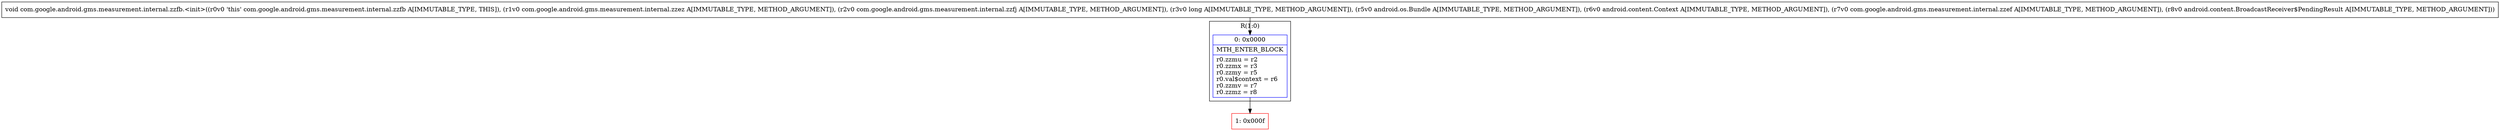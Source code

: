 digraph "CFG forcom.google.android.gms.measurement.internal.zzfb.\<init\>(Lcom\/google\/android\/gms\/measurement\/internal\/zzez;Lcom\/google\/android\/gms\/measurement\/internal\/zzfj;JLandroid\/os\/Bundle;Landroid\/content\/Context;Lcom\/google\/android\/gms\/measurement\/internal\/zzef;Landroid\/content\/BroadcastReceiver$PendingResult;)V" {
subgraph cluster_Region_270802866 {
label = "R(1:0)";
node [shape=record,color=blue];
Node_0 [shape=record,label="{0\:\ 0x0000|MTH_ENTER_BLOCK\l|r0.zzmu = r2\lr0.zzmx = r3\lr0.zzmy = r5\lr0.val$context = r6\lr0.zzmv = r7\lr0.zzmz = r8\l}"];
}
Node_1 [shape=record,color=red,label="{1\:\ 0x000f}"];
MethodNode[shape=record,label="{void com.google.android.gms.measurement.internal.zzfb.\<init\>((r0v0 'this' com.google.android.gms.measurement.internal.zzfb A[IMMUTABLE_TYPE, THIS]), (r1v0 com.google.android.gms.measurement.internal.zzez A[IMMUTABLE_TYPE, METHOD_ARGUMENT]), (r2v0 com.google.android.gms.measurement.internal.zzfj A[IMMUTABLE_TYPE, METHOD_ARGUMENT]), (r3v0 long A[IMMUTABLE_TYPE, METHOD_ARGUMENT]), (r5v0 android.os.Bundle A[IMMUTABLE_TYPE, METHOD_ARGUMENT]), (r6v0 android.content.Context A[IMMUTABLE_TYPE, METHOD_ARGUMENT]), (r7v0 com.google.android.gms.measurement.internal.zzef A[IMMUTABLE_TYPE, METHOD_ARGUMENT]), (r8v0 android.content.BroadcastReceiver$PendingResult A[IMMUTABLE_TYPE, METHOD_ARGUMENT])) }"];
MethodNode -> Node_0;
Node_0 -> Node_1;
}


